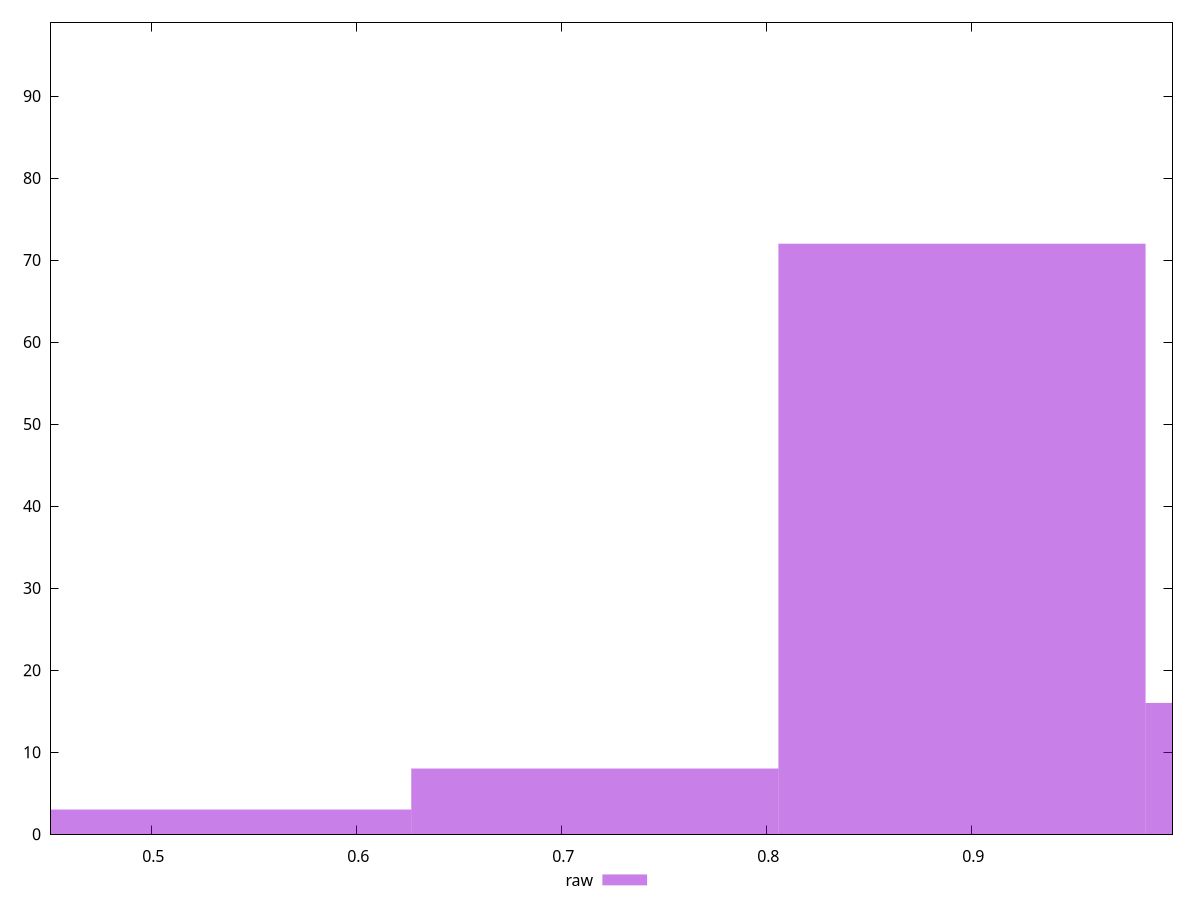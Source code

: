 reset

$raw <<EOF
0.5372804625112862 3
0.7163739500150483 8
1.0745609250225725 16
0.8954674375188104 72
EOF

set key outside below
set boxwidth 0.17909348750376208
set xrange [0.45060427217032717:0.9981578300592069]
set yrange [0:99]
set trange [0:99]
set style fill transparent solid 0.5 noborder
set terminal svg size 640, 490 enhanced background rgb 'white'
set output "report/report_00029_2021-02-24T13-36-40.390Z/meta/pScore/samples/card/raw/histogram.svg"

plot $raw title "raw" with boxes

reset
